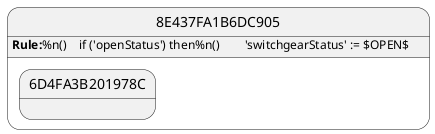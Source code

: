 {
  "sha1": "ebd50fngccna3jlsmxcxuxs0lovi52i",
  "insertion": {
    "when": "2024-06-01T09:03:04.197Z",
    "user": "plantuml@gmail.com"
  }
}
@startuml
skinparam shadowing false
skinparam defaultTextAlignment left
state 8E437FA1B6DC905 {
  8E437FA1B6DC905 : **Rule:**%n()    if ('openStatus') then%n()        'switchgearStatus' := $OPEN$
  state 6D4FA3B201978C 
}
@enduml

